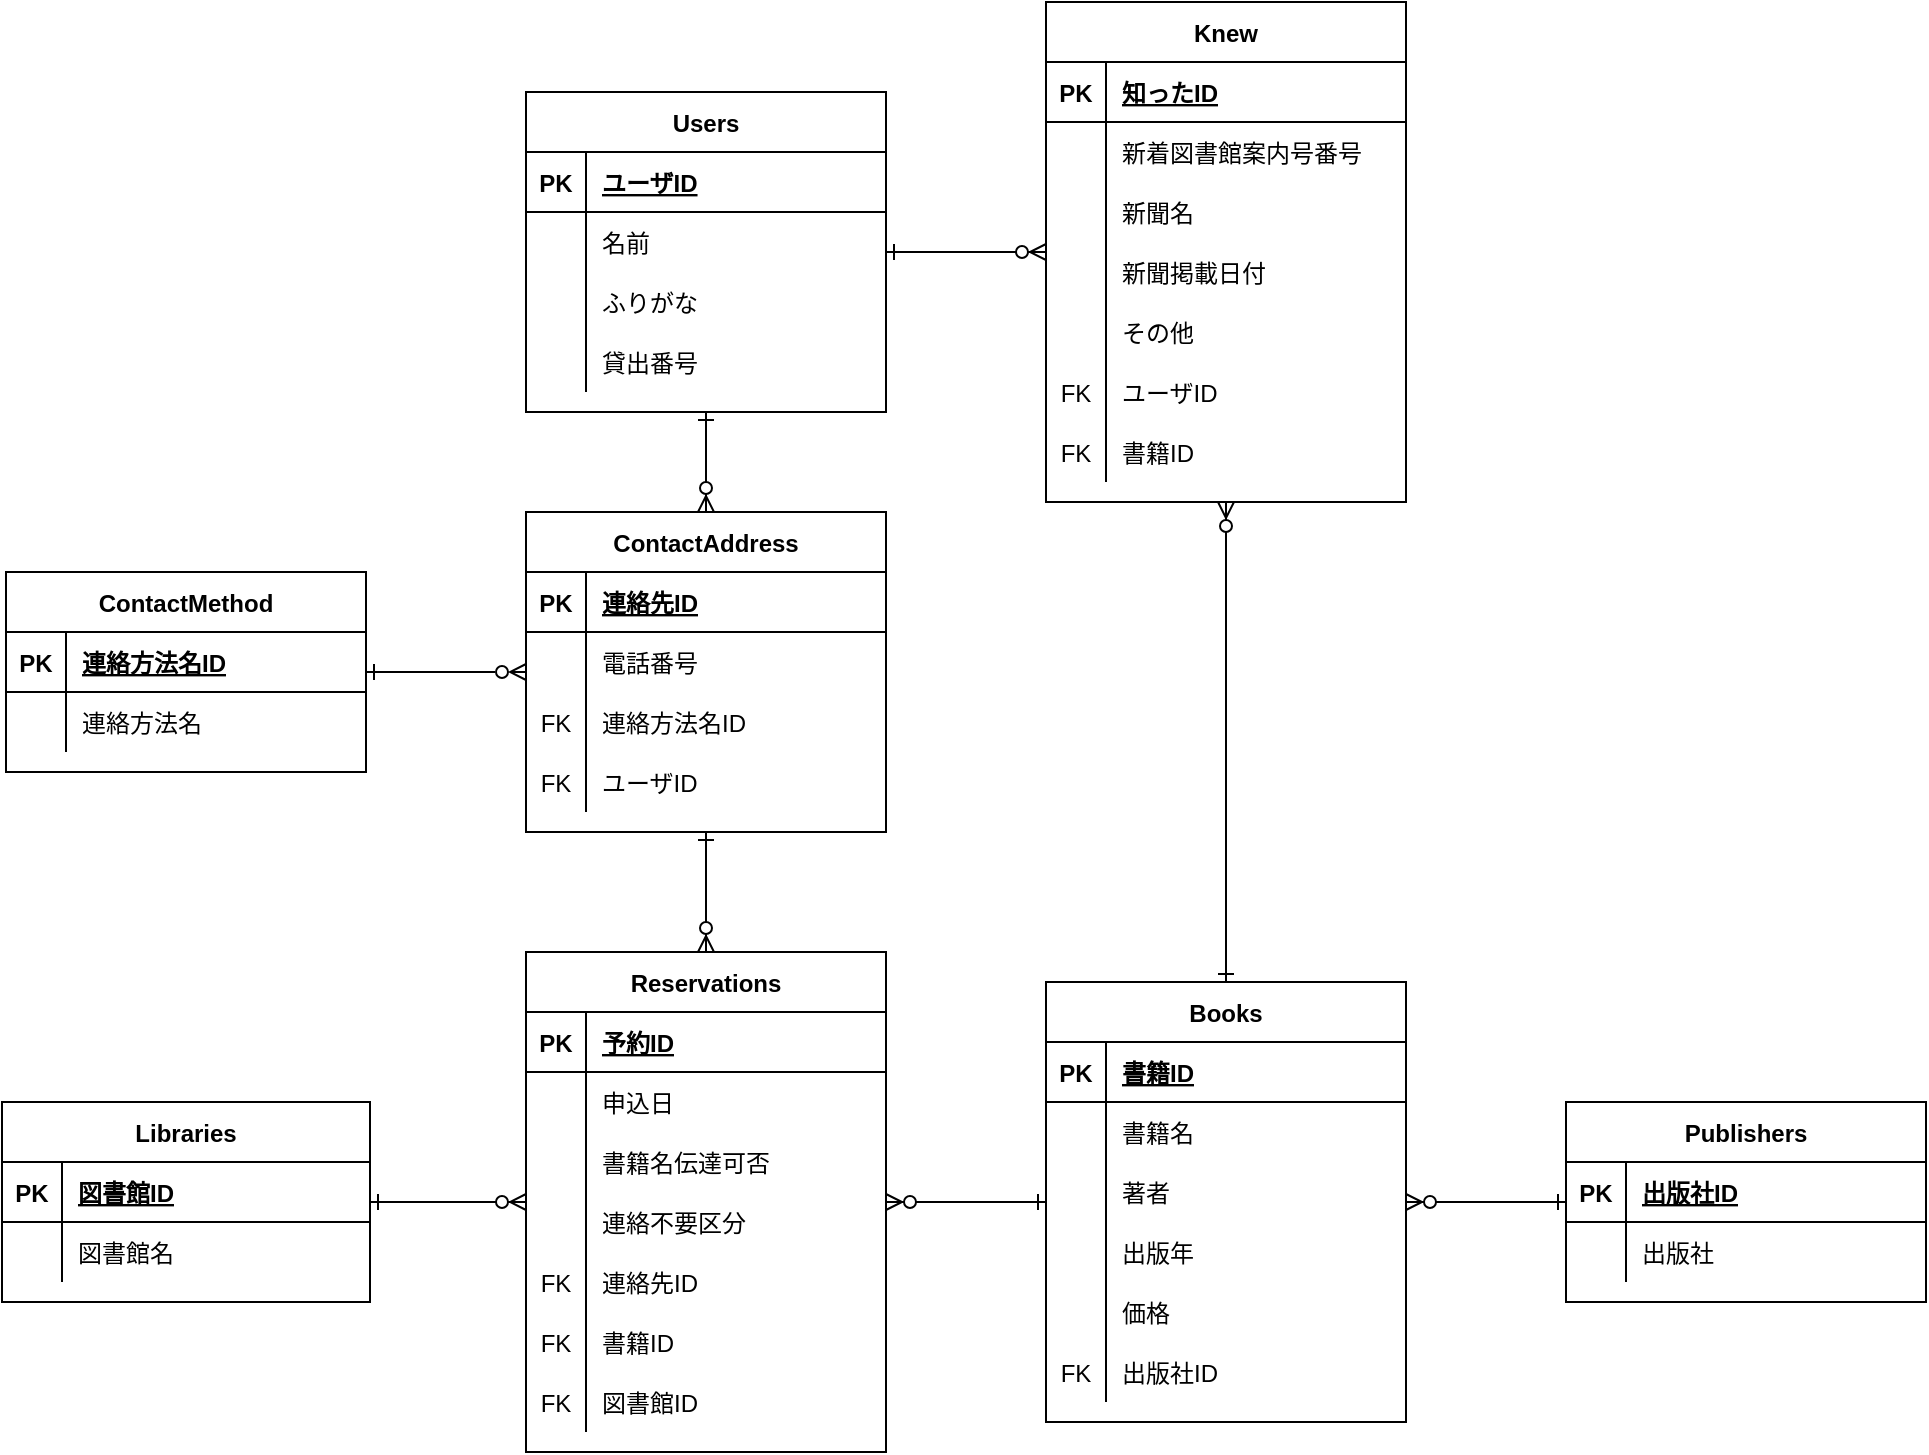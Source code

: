 <mxfile version="20.2.3" type="google"><diagram id="Boar0B2fwNnYV21QdO-J" name="Page-1"><mxGraphModel grid="1" page="1" gridSize="10" guides="1" tooltips="1" connect="1" arrows="1" fold="1" pageScale="1" pageWidth="827" pageHeight="1169" background="none" math="0" shadow="0"><root><mxCell id="0"/><mxCell id="1" parent="0"/><mxCell id="3XRR_C1LUf4vPtjk8oBw-7" value="Publishers" style="shape=table;startSize=30;container=1;collapsible=1;childLayout=tableLayout;fixedRows=1;rowLines=0;fontStyle=1;align=center;resizeLast=1;" vertex="1" parent="1"><mxGeometry x="620" y="525" width="180" height="100" as="geometry"/></mxCell><mxCell id="3XRR_C1LUf4vPtjk8oBw-8" value="" style="shape=tableRow;horizontal=0;startSize=0;swimlaneHead=0;swimlaneBody=0;fillColor=none;collapsible=0;dropTarget=0;points=[[0,0.5],[1,0.5]];portConstraint=eastwest;top=0;left=0;right=0;bottom=1;" vertex="1" parent="3XRR_C1LUf4vPtjk8oBw-7"><mxGeometry y="30" width="180" height="30" as="geometry"/></mxCell><mxCell id="3XRR_C1LUf4vPtjk8oBw-9" value="PK" style="shape=partialRectangle;connectable=0;fillColor=none;top=0;left=0;bottom=0;right=0;fontStyle=1;overflow=hidden;" vertex="1" parent="3XRR_C1LUf4vPtjk8oBw-8"><mxGeometry width="30" height="30" as="geometry"><mxRectangle width="30" height="30" as="alternateBounds"/></mxGeometry></mxCell><mxCell id="3XRR_C1LUf4vPtjk8oBw-10" value="出版社ID" style="shape=partialRectangle;connectable=0;fillColor=none;top=0;left=0;bottom=0;right=0;align=left;spacingLeft=6;fontStyle=5;overflow=hidden;" vertex="1" parent="3XRR_C1LUf4vPtjk8oBw-8"><mxGeometry x="30" width="150" height="30" as="geometry"><mxRectangle width="150" height="30" as="alternateBounds"/></mxGeometry></mxCell><mxCell id="3XRR_C1LUf4vPtjk8oBw-11" value="" style="shape=tableRow;horizontal=0;startSize=0;swimlaneHead=0;swimlaneBody=0;fillColor=none;collapsible=0;dropTarget=0;points=[[0,0.5],[1,0.5]];portConstraint=eastwest;top=0;left=0;right=0;bottom=0;" vertex="1" parent="3XRR_C1LUf4vPtjk8oBw-7"><mxGeometry y="60" width="180" height="30" as="geometry"/></mxCell><mxCell id="3XRR_C1LUf4vPtjk8oBw-12" value="" style="shape=partialRectangle;connectable=0;fillColor=none;top=0;left=0;bottom=0;right=0;editable=1;overflow=hidden;" vertex="1" parent="3XRR_C1LUf4vPtjk8oBw-11"><mxGeometry width="30" height="30" as="geometry"><mxRectangle width="30" height="30" as="alternateBounds"/></mxGeometry></mxCell><mxCell id="3XRR_C1LUf4vPtjk8oBw-13" value="出版社" style="shape=partialRectangle;connectable=0;fillColor=none;top=0;left=0;bottom=0;right=0;align=left;spacingLeft=6;overflow=hidden;" vertex="1" parent="3XRR_C1LUf4vPtjk8oBw-11"><mxGeometry x="30" width="150" height="30" as="geometry"><mxRectangle width="150" height="30" as="alternateBounds"/></mxGeometry></mxCell><mxCell id="36UDgMd1TTE3wLnNMTFj-1" value="Reservations" style="shape=table;startSize=30;container=1;collapsible=1;childLayout=tableLayout;fixedRows=1;rowLines=0;fontStyle=1;align=center;resizeLast=1;" vertex="1" parent="1"><mxGeometry x="100" y="450" width="180" height="250" as="geometry"><mxRectangle x="100" y="450" width="120" height="30" as="alternateBounds"/></mxGeometry></mxCell><mxCell id="36UDgMd1TTE3wLnNMTFj-2" value="" style="shape=tableRow;horizontal=0;startSize=0;swimlaneHead=0;swimlaneBody=0;fillColor=none;collapsible=0;dropTarget=0;points=[[0,0.5],[1,0.5]];portConstraint=eastwest;top=0;left=0;right=0;bottom=1;" vertex="1" parent="36UDgMd1TTE3wLnNMTFj-1"><mxGeometry y="30" width="180" height="30" as="geometry"/></mxCell><mxCell id="36UDgMd1TTE3wLnNMTFj-3" value="PK" style="shape=partialRectangle;connectable=0;fillColor=none;top=0;left=0;bottom=0;right=0;fontStyle=1;overflow=hidden;" vertex="1" parent="36UDgMd1TTE3wLnNMTFj-2"><mxGeometry width="30" height="30" as="geometry"><mxRectangle width="30" height="30" as="alternateBounds"/></mxGeometry></mxCell><mxCell id="36UDgMd1TTE3wLnNMTFj-4" value="予約ID" style="shape=partialRectangle;connectable=0;fillColor=none;top=0;left=0;bottom=0;right=0;align=left;spacingLeft=6;fontStyle=5;overflow=hidden;" vertex="1" parent="36UDgMd1TTE3wLnNMTFj-2"><mxGeometry x="30" width="150" height="30" as="geometry"><mxRectangle width="150" height="30" as="alternateBounds"/></mxGeometry></mxCell><mxCell id="36UDgMd1TTE3wLnNMTFj-5" value="" style="shape=tableRow;horizontal=0;startSize=0;swimlaneHead=0;swimlaneBody=0;fillColor=none;collapsible=0;dropTarget=0;points=[[0,0.5],[1,0.5]];portConstraint=eastwest;top=0;left=0;right=0;bottom=0;" vertex="1" parent="36UDgMd1TTE3wLnNMTFj-1"><mxGeometry y="60" width="180" height="30" as="geometry"/></mxCell><mxCell id="36UDgMd1TTE3wLnNMTFj-6" value="" style="shape=partialRectangle;connectable=0;fillColor=none;top=0;left=0;bottom=0;right=0;editable=1;overflow=hidden;" vertex="1" parent="36UDgMd1TTE3wLnNMTFj-5"><mxGeometry width="30" height="30" as="geometry"><mxRectangle width="30" height="30" as="alternateBounds"/></mxGeometry></mxCell><mxCell id="36UDgMd1TTE3wLnNMTFj-7" value="申込日" style="shape=partialRectangle;connectable=0;fillColor=none;top=0;left=0;bottom=0;right=0;align=left;spacingLeft=6;overflow=hidden;" vertex="1" parent="36UDgMd1TTE3wLnNMTFj-5"><mxGeometry x="30" width="150" height="30" as="geometry"><mxRectangle width="150" height="30" as="alternateBounds"/></mxGeometry></mxCell><mxCell id="waLCY0ZRbQyWhwWTo9PZ-17" style="shape=tableRow;horizontal=0;startSize=0;swimlaneHead=0;swimlaneBody=0;fillColor=none;collapsible=0;dropTarget=0;points=[[0,0.5],[1,0.5]];portConstraint=eastwest;top=0;left=0;right=0;bottom=0;" vertex="1" parent="36UDgMd1TTE3wLnNMTFj-1"><mxGeometry y="90" width="180" height="30" as="geometry"/></mxCell><mxCell id="waLCY0ZRbQyWhwWTo9PZ-18" style="shape=partialRectangle;connectable=0;fillColor=none;top=0;left=0;bottom=0;right=0;editable=1;overflow=hidden;" vertex="1" parent="waLCY0ZRbQyWhwWTo9PZ-17"><mxGeometry width="30" height="30" as="geometry"><mxRectangle width="30" height="30" as="alternateBounds"/></mxGeometry></mxCell><mxCell id="waLCY0ZRbQyWhwWTo9PZ-19" value="書籍名伝達可否" style="shape=partialRectangle;connectable=0;fillColor=none;top=0;left=0;bottom=0;right=0;align=left;spacingLeft=6;overflow=hidden;" vertex="1" parent="waLCY0ZRbQyWhwWTo9PZ-17"><mxGeometry x="30" width="150" height="30" as="geometry"><mxRectangle width="150" height="30" as="alternateBounds"/></mxGeometry></mxCell><mxCell id="waLCY0ZRbQyWhwWTo9PZ-20" style="shape=tableRow;horizontal=0;startSize=0;swimlaneHead=0;swimlaneBody=0;fillColor=none;collapsible=0;dropTarget=0;points=[[0,0.5],[1,0.5]];portConstraint=eastwest;top=0;left=0;right=0;bottom=0;" vertex="1" parent="36UDgMd1TTE3wLnNMTFj-1"><mxGeometry y="120" width="180" height="30" as="geometry"/></mxCell><mxCell id="waLCY0ZRbQyWhwWTo9PZ-21" style="shape=partialRectangle;connectable=0;fillColor=none;top=0;left=0;bottom=0;right=0;editable=1;overflow=hidden;" vertex="1" parent="waLCY0ZRbQyWhwWTo9PZ-20"><mxGeometry width="30" height="30" as="geometry"><mxRectangle width="30" height="30" as="alternateBounds"/></mxGeometry></mxCell><mxCell id="waLCY0ZRbQyWhwWTo9PZ-22" value="連絡不要区分" style="shape=partialRectangle;connectable=0;fillColor=none;top=0;left=0;bottom=0;right=0;align=left;spacingLeft=6;overflow=hidden;" vertex="1" parent="waLCY0ZRbQyWhwWTo9PZ-20"><mxGeometry x="30" width="150" height="30" as="geometry"><mxRectangle width="150" height="30" as="alternateBounds"/></mxGeometry></mxCell><mxCell id="waLCY0ZRbQyWhwWTo9PZ-59" style="shape=tableRow;horizontal=0;startSize=0;swimlaneHead=0;swimlaneBody=0;fillColor=none;collapsible=0;dropTarget=0;points=[[0,0.5],[1,0.5]];portConstraint=eastwest;top=0;left=0;right=0;bottom=0;" vertex="1" parent="36UDgMd1TTE3wLnNMTFj-1"><mxGeometry y="150" width="180" height="30" as="geometry"/></mxCell><mxCell id="waLCY0ZRbQyWhwWTo9PZ-60" value="FK" style="shape=partialRectangle;connectable=0;fillColor=none;top=0;left=0;bottom=0;right=0;editable=1;overflow=hidden;" vertex="1" parent="waLCY0ZRbQyWhwWTo9PZ-59"><mxGeometry width="30" height="30" as="geometry"><mxRectangle width="30" height="30" as="alternateBounds"/></mxGeometry></mxCell><mxCell id="waLCY0ZRbQyWhwWTo9PZ-61" value="連絡先ID" style="shape=partialRectangle;connectable=0;fillColor=none;top=0;left=0;bottom=0;right=0;align=left;spacingLeft=6;overflow=hidden;" vertex="1" parent="waLCY0ZRbQyWhwWTo9PZ-59"><mxGeometry x="30" width="150" height="30" as="geometry"><mxRectangle width="150" height="30" as="alternateBounds"/></mxGeometry></mxCell><mxCell id="waLCY0ZRbQyWhwWTo9PZ-66" style="shape=tableRow;horizontal=0;startSize=0;swimlaneHead=0;swimlaneBody=0;fillColor=none;collapsible=0;dropTarget=0;points=[[0,0.5],[1,0.5]];portConstraint=eastwest;top=0;left=0;right=0;bottom=0;" vertex="1" parent="36UDgMd1TTE3wLnNMTFj-1"><mxGeometry y="180" width="180" height="30" as="geometry"/></mxCell><mxCell id="waLCY0ZRbQyWhwWTo9PZ-67" value="FK" style="shape=partialRectangle;connectable=0;fillColor=none;top=0;left=0;bottom=0;right=0;editable=1;overflow=hidden;" vertex="1" parent="waLCY0ZRbQyWhwWTo9PZ-66"><mxGeometry width="30" height="30" as="geometry"><mxRectangle width="30" height="30" as="alternateBounds"/></mxGeometry></mxCell><mxCell id="waLCY0ZRbQyWhwWTo9PZ-68" value="書籍ID" style="shape=partialRectangle;connectable=0;fillColor=none;top=0;left=0;bottom=0;right=0;align=left;spacingLeft=6;overflow=hidden;" vertex="1" parent="waLCY0ZRbQyWhwWTo9PZ-66"><mxGeometry x="30" width="150" height="30" as="geometry"><mxRectangle width="150" height="30" as="alternateBounds"/></mxGeometry></mxCell><mxCell id="waLCY0ZRbQyWhwWTo9PZ-86" style="shape=tableRow;horizontal=0;startSize=0;swimlaneHead=0;swimlaneBody=0;fillColor=none;collapsible=0;dropTarget=0;points=[[0,0.5],[1,0.5]];portConstraint=eastwest;top=0;left=0;right=0;bottom=0;" vertex="1" parent="36UDgMd1TTE3wLnNMTFj-1"><mxGeometry y="210" width="180" height="30" as="geometry"/></mxCell><mxCell id="waLCY0ZRbQyWhwWTo9PZ-87" value="FK" style="shape=partialRectangle;connectable=0;fillColor=none;top=0;left=0;bottom=0;right=0;editable=1;overflow=hidden;" vertex="1" parent="waLCY0ZRbQyWhwWTo9PZ-86"><mxGeometry width="30" height="30" as="geometry"><mxRectangle width="30" height="30" as="alternateBounds"/></mxGeometry></mxCell><mxCell id="waLCY0ZRbQyWhwWTo9PZ-88" value="図書館ID" style="shape=partialRectangle;connectable=0;fillColor=none;top=0;left=0;bottom=0;right=0;align=left;spacingLeft=6;overflow=hidden;" vertex="1" parent="waLCY0ZRbQyWhwWTo9PZ-86"><mxGeometry x="30" width="150" height="30" as="geometry"><mxRectangle width="150" height="30" as="alternateBounds"/></mxGeometry></mxCell><mxCell id="36UDgMd1TTE3wLnNMTFj-14" value="Books" style="shape=table;startSize=30;container=1;collapsible=1;childLayout=tableLayout;fixedRows=1;rowLines=0;fontStyle=1;align=center;resizeLast=1;" vertex="1" parent="1"><mxGeometry x="360" y="465" width="180" height="220" as="geometry"/></mxCell><mxCell id="36UDgMd1TTE3wLnNMTFj-15" value="" style="shape=tableRow;horizontal=0;startSize=0;swimlaneHead=0;swimlaneBody=0;fillColor=none;collapsible=0;dropTarget=0;points=[[0,0.5],[1,0.5]];portConstraint=eastwest;top=0;left=0;right=0;bottom=1;" vertex="1" parent="36UDgMd1TTE3wLnNMTFj-14"><mxGeometry y="30" width="180" height="30" as="geometry"/></mxCell><mxCell id="36UDgMd1TTE3wLnNMTFj-16" value="PK" style="shape=partialRectangle;connectable=0;fillColor=none;top=0;left=0;bottom=0;right=0;fontStyle=1;overflow=hidden;" vertex="1" parent="36UDgMd1TTE3wLnNMTFj-15"><mxGeometry width="30" height="30" as="geometry"><mxRectangle width="30" height="30" as="alternateBounds"/></mxGeometry></mxCell><mxCell id="36UDgMd1TTE3wLnNMTFj-17" value="書籍ID" style="shape=partialRectangle;connectable=0;fillColor=none;top=0;left=0;bottom=0;right=0;align=left;spacingLeft=6;fontStyle=5;overflow=hidden;" vertex="1" parent="36UDgMd1TTE3wLnNMTFj-15"><mxGeometry x="30" width="150" height="30" as="geometry"><mxRectangle width="150" height="30" as="alternateBounds"/></mxGeometry></mxCell><mxCell id="36UDgMd1TTE3wLnNMTFj-18" value="" style="shape=tableRow;horizontal=0;startSize=0;swimlaneHead=0;swimlaneBody=0;fillColor=none;collapsible=0;dropTarget=0;points=[[0,0.5],[1,0.5]];portConstraint=eastwest;top=0;left=0;right=0;bottom=0;" vertex="1" parent="36UDgMd1TTE3wLnNMTFj-14"><mxGeometry y="60" width="180" height="30" as="geometry"/></mxCell><mxCell id="36UDgMd1TTE3wLnNMTFj-19" value="" style="shape=partialRectangle;connectable=0;fillColor=none;top=0;left=0;bottom=0;right=0;editable=1;overflow=hidden;" vertex="1" parent="36UDgMd1TTE3wLnNMTFj-18"><mxGeometry width="30" height="30" as="geometry"><mxRectangle width="30" height="30" as="alternateBounds"/></mxGeometry></mxCell><mxCell id="36UDgMd1TTE3wLnNMTFj-20" value="書籍名" style="shape=partialRectangle;connectable=0;fillColor=none;top=0;left=0;bottom=0;right=0;align=left;spacingLeft=6;overflow=hidden;" vertex="1" parent="36UDgMd1TTE3wLnNMTFj-18"><mxGeometry x="30" width="150" height="30" as="geometry"><mxRectangle width="150" height="30" as="alternateBounds"/></mxGeometry></mxCell><mxCell id="36UDgMd1TTE3wLnNMTFj-21" value="" style="shape=tableRow;horizontal=0;startSize=0;swimlaneHead=0;swimlaneBody=0;fillColor=none;collapsible=0;dropTarget=0;points=[[0,0.5],[1,0.5]];portConstraint=eastwest;top=0;left=0;right=0;bottom=0;" vertex="1" parent="36UDgMd1TTE3wLnNMTFj-14"><mxGeometry y="90" width="180" height="30" as="geometry"/></mxCell><mxCell id="36UDgMd1TTE3wLnNMTFj-22" value="" style="shape=partialRectangle;connectable=0;fillColor=none;top=0;left=0;bottom=0;right=0;editable=1;overflow=hidden;" vertex="1" parent="36UDgMd1TTE3wLnNMTFj-21"><mxGeometry width="30" height="30" as="geometry"><mxRectangle width="30" height="30" as="alternateBounds"/></mxGeometry></mxCell><mxCell id="36UDgMd1TTE3wLnNMTFj-23" value="著者" style="shape=partialRectangle;connectable=0;fillColor=none;top=0;left=0;bottom=0;right=0;align=left;spacingLeft=6;overflow=hidden;" vertex="1" parent="36UDgMd1TTE3wLnNMTFj-21"><mxGeometry x="30" width="150" height="30" as="geometry"><mxRectangle width="150" height="30" as="alternateBounds"/></mxGeometry></mxCell><mxCell id="3XRR_C1LUf4vPtjk8oBw-4" style="shape=tableRow;horizontal=0;startSize=0;swimlaneHead=0;swimlaneBody=0;fillColor=none;collapsible=0;dropTarget=0;points=[[0,0.5],[1,0.5]];portConstraint=eastwest;top=0;left=0;right=0;bottom=0;" vertex="1" parent="36UDgMd1TTE3wLnNMTFj-14"><mxGeometry y="120" width="180" height="30" as="geometry"/></mxCell><mxCell id="3XRR_C1LUf4vPtjk8oBw-5" style="shape=partialRectangle;connectable=0;fillColor=none;top=0;left=0;bottom=0;right=0;editable=1;overflow=hidden;" vertex="1" parent="3XRR_C1LUf4vPtjk8oBw-4"><mxGeometry width="30" height="30" as="geometry"><mxRectangle width="30" height="30" as="alternateBounds"/></mxGeometry></mxCell><mxCell id="3XRR_C1LUf4vPtjk8oBw-6" value="出版年" style="shape=partialRectangle;connectable=0;fillColor=none;top=0;left=0;bottom=0;right=0;align=left;spacingLeft=6;overflow=hidden;" vertex="1" parent="3XRR_C1LUf4vPtjk8oBw-4"><mxGeometry x="30" width="150" height="30" as="geometry"><mxRectangle width="150" height="30" as="alternateBounds"/></mxGeometry></mxCell><mxCell id="waLCY0ZRbQyWhwWTo9PZ-1" style="shape=tableRow;horizontal=0;startSize=0;swimlaneHead=0;swimlaneBody=0;fillColor=none;collapsible=0;dropTarget=0;points=[[0,0.5],[1,0.5]];portConstraint=eastwest;top=0;left=0;right=0;bottom=0;" vertex="1" parent="36UDgMd1TTE3wLnNMTFj-14"><mxGeometry y="150" width="180" height="30" as="geometry"/></mxCell><mxCell id="waLCY0ZRbQyWhwWTo9PZ-2" style="shape=partialRectangle;connectable=0;fillColor=none;top=0;left=0;bottom=0;right=0;editable=1;overflow=hidden;" vertex="1" parent="waLCY0ZRbQyWhwWTo9PZ-1"><mxGeometry width="30" height="30" as="geometry"><mxRectangle width="30" height="30" as="alternateBounds"/></mxGeometry></mxCell><mxCell id="waLCY0ZRbQyWhwWTo9PZ-3" value="価格" style="shape=partialRectangle;connectable=0;fillColor=none;top=0;left=0;bottom=0;right=0;align=left;spacingLeft=6;overflow=hidden;" vertex="1" parent="waLCY0ZRbQyWhwWTo9PZ-1"><mxGeometry x="30" width="150" height="30" as="geometry"><mxRectangle width="150" height="30" as="alternateBounds"/></mxGeometry></mxCell><mxCell id="waLCY0ZRbQyWhwWTo9PZ-56" style="shape=tableRow;horizontal=0;startSize=0;swimlaneHead=0;swimlaneBody=0;fillColor=none;collapsible=0;dropTarget=0;points=[[0,0.5],[1,0.5]];portConstraint=eastwest;top=0;left=0;right=0;bottom=0;" vertex="1" parent="36UDgMd1TTE3wLnNMTFj-14"><mxGeometry y="180" width="180" height="30" as="geometry"/></mxCell><mxCell id="waLCY0ZRbQyWhwWTo9PZ-57" value="FK" style="shape=partialRectangle;connectable=0;fillColor=none;top=0;left=0;bottom=0;right=0;editable=1;overflow=hidden;" vertex="1" parent="waLCY0ZRbQyWhwWTo9PZ-56"><mxGeometry width="30" height="30" as="geometry"><mxRectangle width="30" height="30" as="alternateBounds"/></mxGeometry></mxCell><mxCell id="waLCY0ZRbQyWhwWTo9PZ-58" value="出版社ID" style="shape=partialRectangle;connectable=0;fillColor=none;top=0;left=0;bottom=0;right=0;align=left;spacingLeft=6;overflow=hidden;" vertex="1" parent="waLCY0ZRbQyWhwWTo9PZ-56"><mxGeometry x="30" width="150" height="30" as="geometry"><mxRectangle width="150" height="30" as="alternateBounds"/></mxGeometry></mxCell><mxCell id="36UDgMd1TTE3wLnNMTFj-27" value="Users" style="shape=table;startSize=30;container=1;collapsible=1;childLayout=tableLayout;fixedRows=1;rowLines=0;fontStyle=1;align=center;resizeLast=1;" vertex="1" parent="1"><mxGeometry x="100" y="20" width="180" height="160" as="geometry"/></mxCell><mxCell id="36UDgMd1TTE3wLnNMTFj-28" value="" style="shape=tableRow;horizontal=0;startSize=0;swimlaneHead=0;swimlaneBody=0;fillColor=none;collapsible=0;dropTarget=0;points=[[0,0.5],[1,0.5]];portConstraint=eastwest;top=0;left=0;right=0;bottom=1;" vertex="1" parent="36UDgMd1TTE3wLnNMTFj-27"><mxGeometry y="30" width="180" height="30" as="geometry"/></mxCell><mxCell id="36UDgMd1TTE3wLnNMTFj-29" value="PK" style="shape=partialRectangle;connectable=0;fillColor=none;top=0;left=0;bottom=0;right=0;fontStyle=1;overflow=hidden;" vertex="1" parent="36UDgMd1TTE3wLnNMTFj-28"><mxGeometry width="30" height="30" as="geometry"><mxRectangle width="30" height="30" as="alternateBounds"/></mxGeometry></mxCell><mxCell id="36UDgMd1TTE3wLnNMTFj-30" value="ユーザID" style="shape=partialRectangle;connectable=0;fillColor=none;top=0;left=0;bottom=0;right=0;align=left;spacingLeft=6;fontStyle=5;overflow=hidden;" vertex="1" parent="36UDgMd1TTE3wLnNMTFj-28"><mxGeometry x="30" width="150" height="30" as="geometry"><mxRectangle width="150" height="30" as="alternateBounds"/></mxGeometry></mxCell><mxCell id="36UDgMd1TTE3wLnNMTFj-31" value="" style="shape=tableRow;horizontal=0;startSize=0;swimlaneHead=0;swimlaneBody=0;fillColor=none;collapsible=0;dropTarget=0;points=[[0,0.5],[1,0.5]];portConstraint=eastwest;top=0;left=0;right=0;bottom=0;" vertex="1" parent="36UDgMd1TTE3wLnNMTFj-27"><mxGeometry y="60" width="180" height="30" as="geometry"/></mxCell><mxCell id="36UDgMd1TTE3wLnNMTFj-32" value="" style="shape=partialRectangle;connectable=0;fillColor=none;top=0;left=0;bottom=0;right=0;editable=1;overflow=hidden;" vertex="1" parent="36UDgMd1TTE3wLnNMTFj-31"><mxGeometry width="30" height="30" as="geometry"><mxRectangle width="30" height="30" as="alternateBounds"/></mxGeometry></mxCell><mxCell id="36UDgMd1TTE3wLnNMTFj-33" value="名前" style="shape=partialRectangle;connectable=0;fillColor=none;top=0;left=0;bottom=0;right=0;align=left;spacingLeft=6;overflow=hidden;" vertex="1" parent="36UDgMd1TTE3wLnNMTFj-31"><mxGeometry x="30" width="150" height="30" as="geometry"><mxRectangle width="150" height="30" as="alternateBounds"/></mxGeometry></mxCell><mxCell id="36UDgMd1TTE3wLnNMTFj-34" value="" style="shape=tableRow;horizontal=0;startSize=0;swimlaneHead=0;swimlaneBody=0;fillColor=none;collapsible=0;dropTarget=0;points=[[0,0.5],[1,0.5]];portConstraint=eastwest;top=0;left=0;right=0;bottom=0;" vertex="1" parent="36UDgMd1TTE3wLnNMTFj-27"><mxGeometry y="90" width="180" height="30" as="geometry"/></mxCell><mxCell id="36UDgMd1TTE3wLnNMTFj-35" value="" style="shape=partialRectangle;connectable=0;fillColor=none;top=0;left=0;bottom=0;right=0;editable=1;overflow=hidden;" vertex="1" parent="36UDgMd1TTE3wLnNMTFj-34"><mxGeometry width="30" height="30" as="geometry"><mxRectangle width="30" height="30" as="alternateBounds"/></mxGeometry></mxCell><mxCell id="36UDgMd1TTE3wLnNMTFj-36" value="ふりがな" style="shape=partialRectangle;connectable=0;fillColor=none;top=0;left=0;bottom=0;right=0;align=left;spacingLeft=6;overflow=hidden;" vertex="1" parent="36UDgMd1TTE3wLnNMTFj-34"><mxGeometry x="30" width="150" height="30" as="geometry"><mxRectangle width="150" height="30" as="alternateBounds"/></mxGeometry></mxCell><mxCell id="36UDgMd1TTE3wLnNMTFj-37" value="" style="shape=tableRow;horizontal=0;startSize=0;swimlaneHead=0;swimlaneBody=0;fillColor=none;collapsible=0;dropTarget=0;points=[[0,0.5],[1,0.5]];portConstraint=eastwest;top=0;left=0;right=0;bottom=0;" vertex="1" parent="36UDgMd1TTE3wLnNMTFj-27"><mxGeometry y="120" width="180" height="30" as="geometry"/></mxCell><mxCell id="36UDgMd1TTE3wLnNMTFj-38" value="" style="shape=partialRectangle;connectable=0;fillColor=none;top=0;left=0;bottom=0;right=0;editable=1;overflow=hidden;" vertex="1" parent="36UDgMd1TTE3wLnNMTFj-37"><mxGeometry width="30" height="30" as="geometry"><mxRectangle width="30" height="30" as="alternateBounds"/></mxGeometry></mxCell><mxCell id="36UDgMd1TTE3wLnNMTFj-39" value="貸出番号" style="shape=partialRectangle;connectable=0;fillColor=none;top=0;left=0;bottom=0;right=0;align=left;spacingLeft=6;overflow=hidden;" vertex="1" parent="36UDgMd1TTE3wLnNMTFj-37"><mxGeometry x="30" width="150" height="30" as="geometry"><mxRectangle width="150" height="30" as="alternateBounds"/></mxGeometry></mxCell><mxCell id="waLCY0ZRbQyWhwWTo9PZ-4" value="Libraries" style="shape=table;startSize=30;container=1;collapsible=1;childLayout=tableLayout;fixedRows=1;rowLines=0;fontStyle=1;align=center;resizeLast=1;" vertex="1" parent="1"><mxGeometry x="-162" y="525" width="184" height="100" as="geometry"/></mxCell><mxCell id="waLCY0ZRbQyWhwWTo9PZ-5" value="" style="shape=tableRow;horizontal=0;startSize=0;swimlaneHead=0;swimlaneBody=0;fillColor=none;collapsible=0;dropTarget=0;points=[[0,0.5],[1,0.5]];portConstraint=eastwest;top=0;left=0;right=0;bottom=1;" vertex="1" parent="waLCY0ZRbQyWhwWTo9PZ-4"><mxGeometry y="30" width="184" height="30" as="geometry"/></mxCell><mxCell id="waLCY0ZRbQyWhwWTo9PZ-6" value="PK" style="shape=partialRectangle;connectable=0;fillColor=none;top=0;left=0;bottom=0;right=0;fontStyle=1;overflow=hidden;" vertex="1" parent="waLCY0ZRbQyWhwWTo9PZ-5"><mxGeometry width="30" height="30" as="geometry"><mxRectangle width="30" height="30" as="alternateBounds"/></mxGeometry></mxCell><mxCell id="waLCY0ZRbQyWhwWTo9PZ-7" value="図書館ID" style="shape=partialRectangle;connectable=0;fillColor=none;top=0;left=0;bottom=0;right=0;align=left;spacingLeft=6;fontStyle=5;overflow=hidden;" vertex="1" parent="waLCY0ZRbQyWhwWTo9PZ-5"><mxGeometry x="30" width="154" height="30" as="geometry"><mxRectangle width="154" height="30" as="alternateBounds"/></mxGeometry></mxCell><mxCell id="waLCY0ZRbQyWhwWTo9PZ-8" value="" style="shape=tableRow;horizontal=0;startSize=0;swimlaneHead=0;swimlaneBody=0;fillColor=none;collapsible=0;dropTarget=0;points=[[0,0.5],[1,0.5]];portConstraint=eastwest;top=0;left=0;right=0;bottom=0;" vertex="1" parent="waLCY0ZRbQyWhwWTo9PZ-4"><mxGeometry y="60" width="184" height="30" as="geometry"/></mxCell><mxCell id="waLCY0ZRbQyWhwWTo9PZ-9" value="" style="shape=partialRectangle;connectable=0;fillColor=none;top=0;left=0;bottom=0;right=0;editable=1;overflow=hidden;" vertex="1" parent="waLCY0ZRbQyWhwWTo9PZ-8"><mxGeometry width="30" height="30" as="geometry"><mxRectangle width="30" height="30" as="alternateBounds"/></mxGeometry></mxCell><mxCell id="waLCY0ZRbQyWhwWTo9PZ-10" value="図書館名" style="shape=partialRectangle;connectable=0;fillColor=none;top=0;left=0;bottom=0;right=0;align=left;spacingLeft=6;overflow=hidden;" vertex="1" parent="waLCY0ZRbQyWhwWTo9PZ-8"><mxGeometry x="30" width="154" height="30" as="geometry"><mxRectangle width="154" height="30" as="alternateBounds"/></mxGeometry></mxCell><mxCell id="waLCY0ZRbQyWhwWTo9PZ-26" value="ContactMethod" style="shape=table;startSize=30;container=1;collapsible=1;childLayout=tableLayout;fixedRows=1;rowLines=0;fontStyle=1;align=center;resizeLast=1;" vertex="1" parent="1"><mxGeometry x="-160" y="260" width="180" height="100" as="geometry"/></mxCell><mxCell id="waLCY0ZRbQyWhwWTo9PZ-27" value="" style="shape=tableRow;horizontal=0;startSize=0;swimlaneHead=0;swimlaneBody=0;fillColor=none;collapsible=0;dropTarget=0;points=[[0,0.5],[1,0.5]];portConstraint=eastwest;top=0;left=0;right=0;bottom=1;" vertex="1" parent="waLCY0ZRbQyWhwWTo9PZ-26"><mxGeometry y="30" width="180" height="30" as="geometry"/></mxCell><mxCell id="waLCY0ZRbQyWhwWTo9PZ-28" value="PK" style="shape=partialRectangle;connectable=0;fillColor=none;top=0;left=0;bottom=0;right=0;fontStyle=1;overflow=hidden;" vertex="1" parent="waLCY0ZRbQyWhwWTo9PZ-27"><mxGeometry width="30" height="30" as="geometry"><mxRectangle width="30" height="30" as="alternateBounds"/></mxGeometry></mxCell><mxCell id="waLCY0ZRbQyWhwWTo9PZ-29" value="連絡方法名ID" style="shape=partialRectangle;connectable=0;fillColor=none;top=0;left=0;bottom=0;right=0;align=left;spacingLeft=6;fontStyle=5;overflow=hidden;" vertex="1" parent="waLCY0ZRbQyWhwWTo9PZ-27"><mxGeometry x="30" width="150" height="30" as="geometry"><mxRectangle width="150" height="30" as="alternateBounds"/></mxGeometry></mxCell><mxCell id="waLCY0ZRbQyWhwWTo9PZ-30" value="" style="shape=tableRow;horizontal=0;startSize=0;swimlaneHead=0;swimlaneBody=0;fillColor=none;collapsible=0;dropTarget=0;points=[[0,0.5],[1,0.5]];portConstraint=eastwest;top=0;left=0;right=0;bottom=0;" vertex="1" parent="waLCY0ZRbQyWhwWTo9PZ-26"><mxGeometry y="60" width="180" height="30" as="geometry"/></mxCell><mxCell id="waLCY0ZRbQyWhwWTo9PZ-31" value="" style="shape=partialRectangle;connectable=0;fillColor=none;top=0;left=0;bottom=0;right=0;editable=1;overflow=hidden;" vertex="1" parent="waLCY0ZRbQyWhwWTo9PZ-30"><mxGeometry width="30" height="30" as="geometry"><mxRectangle width="30" height="30" as="alternateBounds"/></mxGeometry></mxCell><mxCell id="waLCY0ZRbQyWhwWTo9PZ-32" value="連絡方法名" style="shape=partialRectangle;connectable=0;fillColor=none;top=0;left=0;bottom=0;right=0;align=left;spacingLeft=6;overflow=hidden;" vertex="1" parent="waLCY0ZRbQyWhwWTo9PZ-30"><mxGeometry x="30" width="150" height="30" as="geometry"><mxRectangle width="150" height="30" as="alternateBounds"/></mxGeometry></mxCell><mxCell id="waLCY0ZRbQyWhwWTo9PZ-33" value="ContactAddress" style="shape=table;startSize=30;container=1;collapsible=1;childLayout=tableLayout;fixedRows=1;rowLines=0;fontStyle=1;align=center;resizeLast=1;" vertex="1" parent="1"><mxGeometry x="100" y="230" width="180" height="160" as="geometry"/></mxCell><mxCell id="waLCY0ZRbQyWhwWTo9PZ-34" value="" style="shape=tableRow;horizontal=0;startSize=0;swimlaneHead=0;swimlaneBody=0;fillColor=none;collapsible=0;dropTarget=0;points=[[0,0.5],[1,0.5]];portConstraint=eastwest;top=0;left=0;right=0;bottom=1;" vertex="1" parent="waLCY0ZRbQyWhwWTo9PZ-33"><mxGeometry y="30" width="180" height="30" as="geometry"/></mxCell><mxCell id="waLCY0ZRbQyWhwWTo9PZ-35" value="PK" style="shape=partialRectangle;connectable=0;fillColor=none;top=0;left=0;bottom=0;right=0;fontStyle=1;overflow=hidden;" vertex="1" parent="waLCY0ZRbQyWhwWTo9PZ-34"><mxGeometry width="30" height="30" as="geometry"><mxRectangle width="30" height="30" as="alternateBounds"/></mxGeometry></mxCell><mxCell id="waLCY0ZRbQyWhwWTo9PZ-36" value="連絡先ID" style="shape=partialRectangle;connectable=0;fillColor=none;top=0;left=0;bottom=0;right=0;align=left;spacingLeft=6;fontStyle=5;overflow=hidden;" vertex="1" parent="waLCY0ZRbQyWhwWTo9PZ-34"><mxGeometry x="30" width="150" height="30" as="geometry"><mxRectangle width="150" height="30" as="alternateBounds"/></mxGeometry></mxCell><mxCell id="waLCY0ZRbQyWhwWTo9PZ-37" value="" style="shape=tableRow;horizontal=0;startSize=0;swimlaneHead=0;swimlaneBody=0;fillColor=none;collapsible=0;dropTarget=0;points=[[0,0.5],[1,0.5]];portConstraint=eastwest;top=0;left=0;right=0;bottom=0;" vertex="1" parent="waLCY0ZRbQyWhwWTo9PZ-33"><mxGeometry y="60" width="180" height="30" as="geometry"/></mxCell><mxCell id="waLCY0ZRbQyWhwWTo9PZ-38" value="" style="shape=partialRectangle;connectable=0;fillColor=none;top=0;left=0;bottom=0;right=0;editable=1;overflow=hidden;" vertex="1" parent="waLCY0ZRbQyWhwWTo9PZ-37"><mxGeometry width="30" height="30" as="geometry"><mxRectangle width="30" height="30" as="alternateBounds"/></mxGeometry></mxCell><mxCell id="waLCY0ZRbQyWhwWTo9PZ-39" value="電話番号" style="shape=partialRectangle;connectable=0;fillColor=none;top=0;left=0;bottom=0;right=0;align=left;spacingLeft=6;overflow=hidden;" vertex="1" parent="waLCY0ZRbQyWhwWTo9PZ-37"><mxGeometry x="30" width="150" height="30" as="geometry"><mxRectangle width="150" height="30" as="alternateBounds"/></mxGeometry></mxCell><mxCell id="waLCY0ZRbQyWhwWTo9PZ-97" style="shape=tableRow;horizontal=0;startSize=0;swimlaneHead=0;swimlaneBody=0;fillColor=none;collapsible=0;dropTarget=0;points=[[0,0.5],[1,0.5]];portConstraint=eastwest;top=0;left=0;right=0;bottom=0;" vertex="1" parent="waLCY0ZRbQyWhwWTo9PZ-33"><mxGeometry y="90" width="180" height="30" as="geometry"/></mxCell><mxCell id="waLCY0ZRbQyWhwWTo9PZ-98" value="FK" style="shape=partialRectangle;connectable=0;fillColor=none;top=0;left=0;bottom=0;right=0;editable=1;overflow=hidden;" vertex="1" parent="waLCY0ZRbQyWhwWTo9PZ-97"><mxGeometry width="30" height="30" as="geometry"><mxRectangle width="30" height="30" as="alternateBounds"/></mxGeometry></mxCell><mxCell id="waLCY0ZRbQyWhwWTo9PZ-99" value="連絡方法名ID" style="shape=partialRectangle;connectable=0;fillColor=none;top=0;left=0;bottom=0;right=0;align=left;spacingLeft=6;overflow=hidden;" vertex="1" parent="waLCY0ZRbQyWhwWTo9PZ-97"><mxGeometry x="30" width="150" height="30" as="geometry"><mxRectangle width="150" height="30" as="alternateBounds"/></mxGeometry></mxCell><mxCell id="waLCY0ZRbQyWhwWTo9PZ-100" style="shape=tableRow;horizontal=0;startSize=0;swimlaneHead=0;swimlaneBody=0;fillColor=none;collapsible=0;dropTarget=0;points=[[0,0.5],[1,0.5]];portConstraint=eastwest;top=0;left=0;right=0;bottom=0;" vertex="1" parent="waLCY0ZRbQyWhwWTo9PZ-33"><mxGeometry y="120" width="180" height="30" as="geometry"/></mxCell><mxCell id="waLCY0ZRbQyWhwWTo9PZ-101" value="FK" style="shape=partialRectangle;connectable=0;fillColor=none;top=0;left=0;bottom=0;right=0;editable=1;overflow=hidden;" vertex="1" parent="waLCY0ZRbQyWhwWTo9PZ-100"><mxGeometry width="30" height="30" as="geometry"><mxRectangle width="30" height="30" as="alternateBounds"/></mxGeometry></mxCell><mxCell id="waLCY0ZRbQyWhwWTo9PZ-102" value="ユーザID" style="shape=partialRectangle;connectable=0;fillColor=none;top=0;left=0;bottom=0;right=0;align=left;spacingLeft=6;overflow=hidden;" vertex="1" parent="waLCY0ZRbQyWhwWTo9PZ-100"><mxGeometry x="30" width="150" height="30" as="geometry"><mxRectangle width="150" height="30" as="alternateBounds"/></mxGeometry></mxCell><mxCell id="waLCY0ZRbQyWhwWTo9PZ-40" value="Knew" style="shape=table;startSize=30;container=1;collapsible=1;childLayout=tableLayout;fixedRows=1;rowLines=0;fontStyle=1;align=center;resizeLast=1;" vertex="1" parent="1"><mxGeometry x="360" y="-25" width="180" height="250" as="geometry"/></mxCell><mxCell id="waLCY0ZRbQyWhwWTo9PZ-41" value="" style="shape=tableRow;horizontal=0;startSize=0;swimlaneHead=0;swimlaneBody=0;fillColor=none;collapsible=0;dropTarget=0;points=[[0,0.5],[1,0.5]];portConstraint=eastwest;top=0;left=0;right=0;bottom=1;" vertex="1" parent="waLCY0ZRbQyWhwWTo9PZ-40"><mxGeometry y="30" width="180" height="30" as="geometry"/></mxCell><mxCell id="waLCY0ZRbQyWhwWTo9PZ-42" value="PK" style="shape=partialRectangle;connectable=0;fillColor=none;top=0;left=0;bottom=0;right=0;fontStyle=1;overflow=hidden;" vertex="1" parent="waLCY0ZRbQyWhwWTo9PZ-41"><mxGeometry width="30" height="30" as="geometry"><mxRectangle width="30" height="30" as="alternateBounds"/></mxGeometry></mxCell><mxCell id="waLCY0ZRbQyWhwWTo9PZ-43" value="知ったID" style="shape=partialRectangle;connectable=0;fillColor=none;top=0;left=0;bottom=0;right=0;align=left;spacingLeft=6;fontStyle=5;overflow=hidden;" vertex="1" parent="waLCY0ZRbQyWhwWTo9PZ-41"><mxGeometry x="30" width="150" height="30" as="geometry"><mxRectangle width="150" height="30" as="alternateBounds"/></mxGeometry></mxCell><mxCell id="waLCY0ZRbQyWhwWTo9PZ-44" value="" style="shape=tableRow;horizontal=0;startSize=0;swimlaneHead=0;swimlaneBody=0;fillColor=none;collapsible=0;dropTarget=0;points=[[0,0.5],[1,0.5]];portConstraint=eastwest;top=0;left=0;right=0;bottom=0;" vertex="1" parent="waLCY0ZRbQyWhwWTo9PZ-40"><mxGeometry y="60" width="180" height="30" as="geometry"/></mxCell><mxCell id="waLCY0ZRbQyWhwWTo9PZ-45" value="" style="shape=partialRectangle;connectable=0;fillColor=none;top=0;left=0;bottom=0;right=0;editable=1;overflow=hidden;" vertex="1" parent="waLCY0ZRbQyWhwWTo9PZ-44"><mxGeometry width="30" height="30" as="geometry"><mxRectangle width="30" height="30" as="alternateBounds"/></mxGeometry></mxCell><mxCell id="waLCY0ZRbQyWhwWTo9PZ-46" value="新着図書館案内号番号" style="shape=partialRectangle;connectable=0;fillColor=none;top=0;left=0;bottom=0;right=0;align=left;spacingLeft=6;overflow=hidden;" vertex="1" parent="waLCY0ZRbQyWhwWTo9PZ-44"><mxGeometry x="30" width="150" height="30" as="geometry"><mxRectangle width="150" height="30" as="alternateBounds"/></mxGeometry></mxCell><mxCell id="waLCY0ZRbQyWhwWTo9PZ-47" style="shape=tableRow;horizontal=0;startSize=0;swimlaneHead=0;swimlaneBody=0;fillColor=none;collapsible=0;dropTarget=0;points=[[0,0.5],[1,0.5]];portConstraint=eastwest;top=0;left=0;right=0;bottom=0;" vertex="1" parent="waLCY0ZRbQyWhwWTo9PZ-40"><mxGeometry y="90" width="180" height="30" as="geometry"/></mxCell><mxCell id="waLCY0ZRbQyWhwWTo9PZ-48" style="shape=partialRectangle;connectable=0;fillColor=none;top=0;left=0;bottom=0;right=0;editable=1;overflow=hidden;" vertex="1" parent="waLCY0ZRbQyWhwWTo9PZ-47"><mxGeometry width="30" height="30" as="geometry"><mxRectangle width="30" height="30" as="alternateBounds"/></mxGeometry></mxCell><mxCell id="waLCY0ZRbQyWhwWTo9PZ-49" value="新聞名" style="shape=partialRectangle;connectable=0;fillColor=none;top=0;left=0;bottom=0;right=0;align=left;spacingLeft=6;overflow=hidden;" vertex="1" parent="waLCY0ZRbQyWhwWTo9PZ-47"><mxGeometry x="30" width="150" height="30" as="geometry"><mxRectangle width="150" height="30" as="alternateBounds"/></mxGeometry></mxCell><mxCell id="waLCY0ZRbQyWhwWTo9PZ-50" style="shape=tableRow;horizontal=0;startSize=0;swimlaneHead=0;swimlaneBody=0;fillColor=none;collapsible=0;dropTarget=0;points=[[0,0.5],[1,0.5]];portConstraint=eastwest;top=0;left=0;right=0;bottom=0;" vertex="1" parent="waLCY0ZRbQyWhwWTo9PZ-40"><mxGeometry y="120" width="180" height="30" as="geometry"/></mxCell><mxCell id="waLCY0ZRbQyWhwWTo9PZ-51" style="shape=partialRectangle;connectable=0;fillColor=none;top=0;left=0;bottom=0;right=0;editable=1;overflow=hidden;" vertex="1" parent="waLCY0ZRbQyWhwWTo9PZ-50"><mxGeometry width="30" height="30" as="geometry"><mxRectangle width="30" height="30" as="alternateBounds"/></mxGeometry></mxCell><mxCell id="waLCY0ZRbQyWhwWTo9PZ-52" value="新聞掲載日付" style="shape=partialRectangle;connectable=0;fillColor=none;top=0;left=0;bottom=0;right=0;align=left;spacingLeft=6;overflow=hidden;" vertex="1" parent="waLCY0ZRbQyWhwWTo9PZ-50"><mxGeometry x="30" width="150" height="30" as="geometry"><mxRectangle width="150" height="30" as="alternateBounds"/></mxGeometry></mxCell><mxCell id="waLCY0ZRbQyWhwWTo9PZ-53" style="shape=tableRow;horizontal=0;startSize=0;swimlaneHead=0;swimlaneBody=0;fillColor=none;collapsible=0;dropTarget=0;points=[[0,0.5],[1,0.5]];portConstraint=eastwest;top=0;left=0;right=0;bottom=0;" vertex="1" parent="waLCY0ZRbQyWhwWTo9PZ-40"><mxGeometry y="150" width="180" height="30" as="geometry"/></mxCell><mxCell id="waLCY0ZRbQyWhwWTo9PZ-54" style="shape=partialRectangle;connectable=0;fillColor=none;top=0;left=0;bottom=0;right=0;editable=1;overflow=hidden;" vertex="1" parent="waLCY0ZRbQyWhwWTo9PZ-53"><mxGeometry width="30" height="30" as="geometry"><mxRectangle width="30" height="30" as="alternateBounds"/></mxGeometry></mxCell><mxCell id="waLCY0ZRbQyWhwWTo9PZ-55" value="その他" style="shape=partialRectangle;connectable=0;fillColor=none;top=0;left=0;bottom=0;right=0;align=left;spacingLeft=6;overflow=hidden;" vertex="1" parent="waLCY0ZRbQyWhwWTo9PZ-53"><mxGeometry x="30" width="150" height="30" as="geometry"><mxRectangle width="150" height="30" as="alternateBounds"/></mxGeometry></mxCell><mxCell id="waLCY0ZRbQyWhwWTo9PZ-104" style="shape=tableRow;horizontal=0;startSize=0;swimlaneHead=0;swimlaneBody=0;fillColor=none;collapsible=0;dropTarget=0;points=[[0,0.5],[1,0.5]];portConstraint=eastwest;top=0;left=0;right=0;bottom=0;" vertex="1" parent="waLCY0ZRbQyWhwWTo9PZ-40"><mxGeometry y="180" width="180" height="30" as="geometry"/></mxCell><mxCell id="waLCY0ZRbQyWhwWTo9PZ-105" value="FK" style="shape=partialRectangle;connectable=0;fillColor=none;top=0;left=0;bottom=0;right=0;editable=1;overflow=hidden;" vertex="1" parent="waLCY0ZRbQyWhwWTo9PZ-104"><mxGeometry width="30" height="30" as="geometry"><mxRectangle width="30" height="30" as="alternateBounds"/></mxGeometry></mxCell><mxCell id="waLCY0ZRbQyWhwWTo9PZ-106" value="ユーザID" style="shape=partialRectangle;connectable=0;fillColor=none;top=0;left=0;bottom=0;right=0;align=left;spacingLeft=6;overflow=hidden;" vertex="1" parent="waLCY0ZRbQyWhwWTo9PZ-104"><mxGeometry x="30" width="150" height="30" as="geometry"><mxRectangle width="150" height="30" as="alternateBounds"/></mxGeometry></mxCell><mxCell id="waLCY0ZRbQyWhwWTo9PZ-107" style="shape=tableRow;horizontal=0;startSize=0;swimlaneHead=0;swimlaneBody=0;fillColor=none;collapsible=0;dropTarget=0;points=[[0,0.5],[1,0.5]];portConstraint=eastwest;top=0;left=0;right=0;bottom=0;" vertex="1" parent="waLCY0ZRbQyWhwWTo9PZ-40"><mxGeometry y="210" width="180" height="30" as="geometry"/></mxCell><mxCell id="waLCY0ZRbQyWhwWTo9PZ-108" value="FK" style="shape=partialRectangle;connectable=0;fillColor=none;top=0;left=0;bottom=0;right=0;editable=1;overflow=hidden;" vertex="1" parent="waLCY0ZRbQyWhwWTo9PZ-107"><mxGeometry width="30" height="30" as="geometry"><mxRectangle width="30" height="30" as="alternateBounds"/></mxGeometry></mxCell><mxCell id="waLCY0ZRbQyWhwWTo9PZ-109" value="書籍ID" style="shape=partialRectangle;connectable=0;fillColor=none;top=0;left=0;bottom=0;right=0;align=left;spacingLeft=6;overflow=hidden;" vertex="1" parent="waLCY0ZRbQyWhwWTo9PZ-107"><mxGeometry x="30" width="150" height="30" as="geometry"><mxRectangle width="150" height="30" as="alternateBounds"/></mxGeometry></mxCell><mxCell id="waLCY0ZRbQyWhwWTo9PZ-65" value="" style="fontSize=12;html=1;endArrow=ERzeroToMany;startArrow=ERone;rounded=0;startFill=0;" edge="1" parent="1" source="3XRR_C1LUf4vPtjk8oBw-7" target="36UDgMd1TTE3wLnNMTFj-14"><mxGeometry width="100" height="100" relative="1" as="geometry"><mxPoint x="820" y="760" as="sourcePoint"/><mxPoint x="920" y="660" as="targetPoint"/></mxGeometry></mxCell><mxCell id="waLCY0ZRbQyWhwWTo9PZ-75" value="" style="fontSize=12;html=1;endArrow=ERzeroToMany;startArrow=ERone;rounded=0;startFill=0;" edge="1" parent="1" source="36UDgMd1TTE3wLnNMTFj-27" target="waLCY0ZRbQyWhwWTo9PZ-40"><mxGeometry width="100" height="100" relative="1" as="geometry"><mxPoint x="340" y="135" as="sourcePoint"/><mxPoint x="320" y="290" as="targetPoint"/></mxGeometry></mxCell><mxCell id="waLCY0ZRbQyWhwWTo9PZ-77" value="" style="fontSize=12;html=1;endArrow=ERzeroToMany;startArrow=ERone;rounded=0;startFill=0;" edge="1" parent="1" source="36UDgMd1TTE3wLnNMTFj-14" target="36UDgMd1TTE3wLnNMTFj-1"><mxGeometry width="100" height="100" relative="1" as="geometry"><mxPoint x="520" y="260" as="sourcePoint"/><mxPoint x="450" y="260" as="targetPoint"/></mxGeometry></mxCell><mxCell id="waLCY0ZRbQyWhwWTo9PZ-81" value="" style="fontSize=12;html=1;endArrow=ERzeroToMany;startArrow=ERone;rounded=0;startFill=0;endFill=0;" edge="1" parent="1" source="waLCY0ZRbQyWhwWTo9PZ-26" target="waLCY0ZRbQyWhwWTo9PZ-33"><mxGeometry width="100" height="100" relative="1" as="geometry"><mxPoint x="-350" y="400" as="sourcePoint"/><mxPoint x="-200" y="360" as="targetPoint"/></mxGeometry></mxCell><mxCell id="waLCY0ZRbQyWhwWTo9PZ-85" value="" style="fontSize=12;html=1;endArrow=ERzeroToMany;startArrow=ERone;rounded=0;startFill=0;" edge="1" parent="1" source="waLCY0ZRbQyWhwWTo9PZ-33" target="36UDgMd1TTE3wLnNMTFj-1"><mxGeometry width="100" height="100" relative="1" as="geometry"><mxPoint x="380" y="570" as="sourcePoint"/><mxPoint x="310" y="570" as="targetPoint"/></mxGeometry></mxCell><mxCell id="waLCY0ZRbQyWhwWTo9PZ-89" value="" style="fontSize=12;html=1;endArrow=ERzeroToMany;startArrow=ERone;rounded=0;startFill=0;" edge="1" parent="1" source="waLCY0ZRbQyWhwWTo9PZ-4" target="36UDgMd1TTE3wLnNMTFj-1"><mxGeometry width="100" height="100" relative="1" as="geometry"><mxPoint x="200" y="390" as="sourcePoint"/><mxPoint x="200" y="460" as="targetPoint"/></mxGeometry></mxCell><mxCell id="waLCY0ZRbQyWhwWTo9PZ-90" value="" style="fontSize=12;html=1;endArrow=ERzeroToMany;startArrow=ERone;rounded=0;startFill=0;" edge="1" parent="1" source="36UDgMd1TTE3wLnNMTFj-27" target="waLCY0ZRbQyWhwWTo9PZ-33"><mxGeometry width="100" height="100" relative="1" as="geometry"><mxPoint x="42" y="581.84" as="sourcePoint"/><mxPoint x="110" y="583.2" as="targetPoint"/></mxGeometry></mxCell><mxCell id="waLCY0ZRbQyWhwWTo9PZ-103" value="" style="fontSize=12;html=1;endArrow=ERzeroToMany;startArrow=ERone;rounded=0;startFill=0;" edge="1" parent="1" source="36UDgMd1TTE3wLnNMTFj-14" target="waLCY0ZRbQyWhwWTo9PZ-40"><mxGeometry width="100" height="100" relative="1" as="geometry"><mxPoint x="290" y="125" as="sourcePoint"/><mxPoint x="370" y="125" as="targetPoint"/></mxGeometry></mxCell></root></mxGraphModel></diagram></mxfile>
